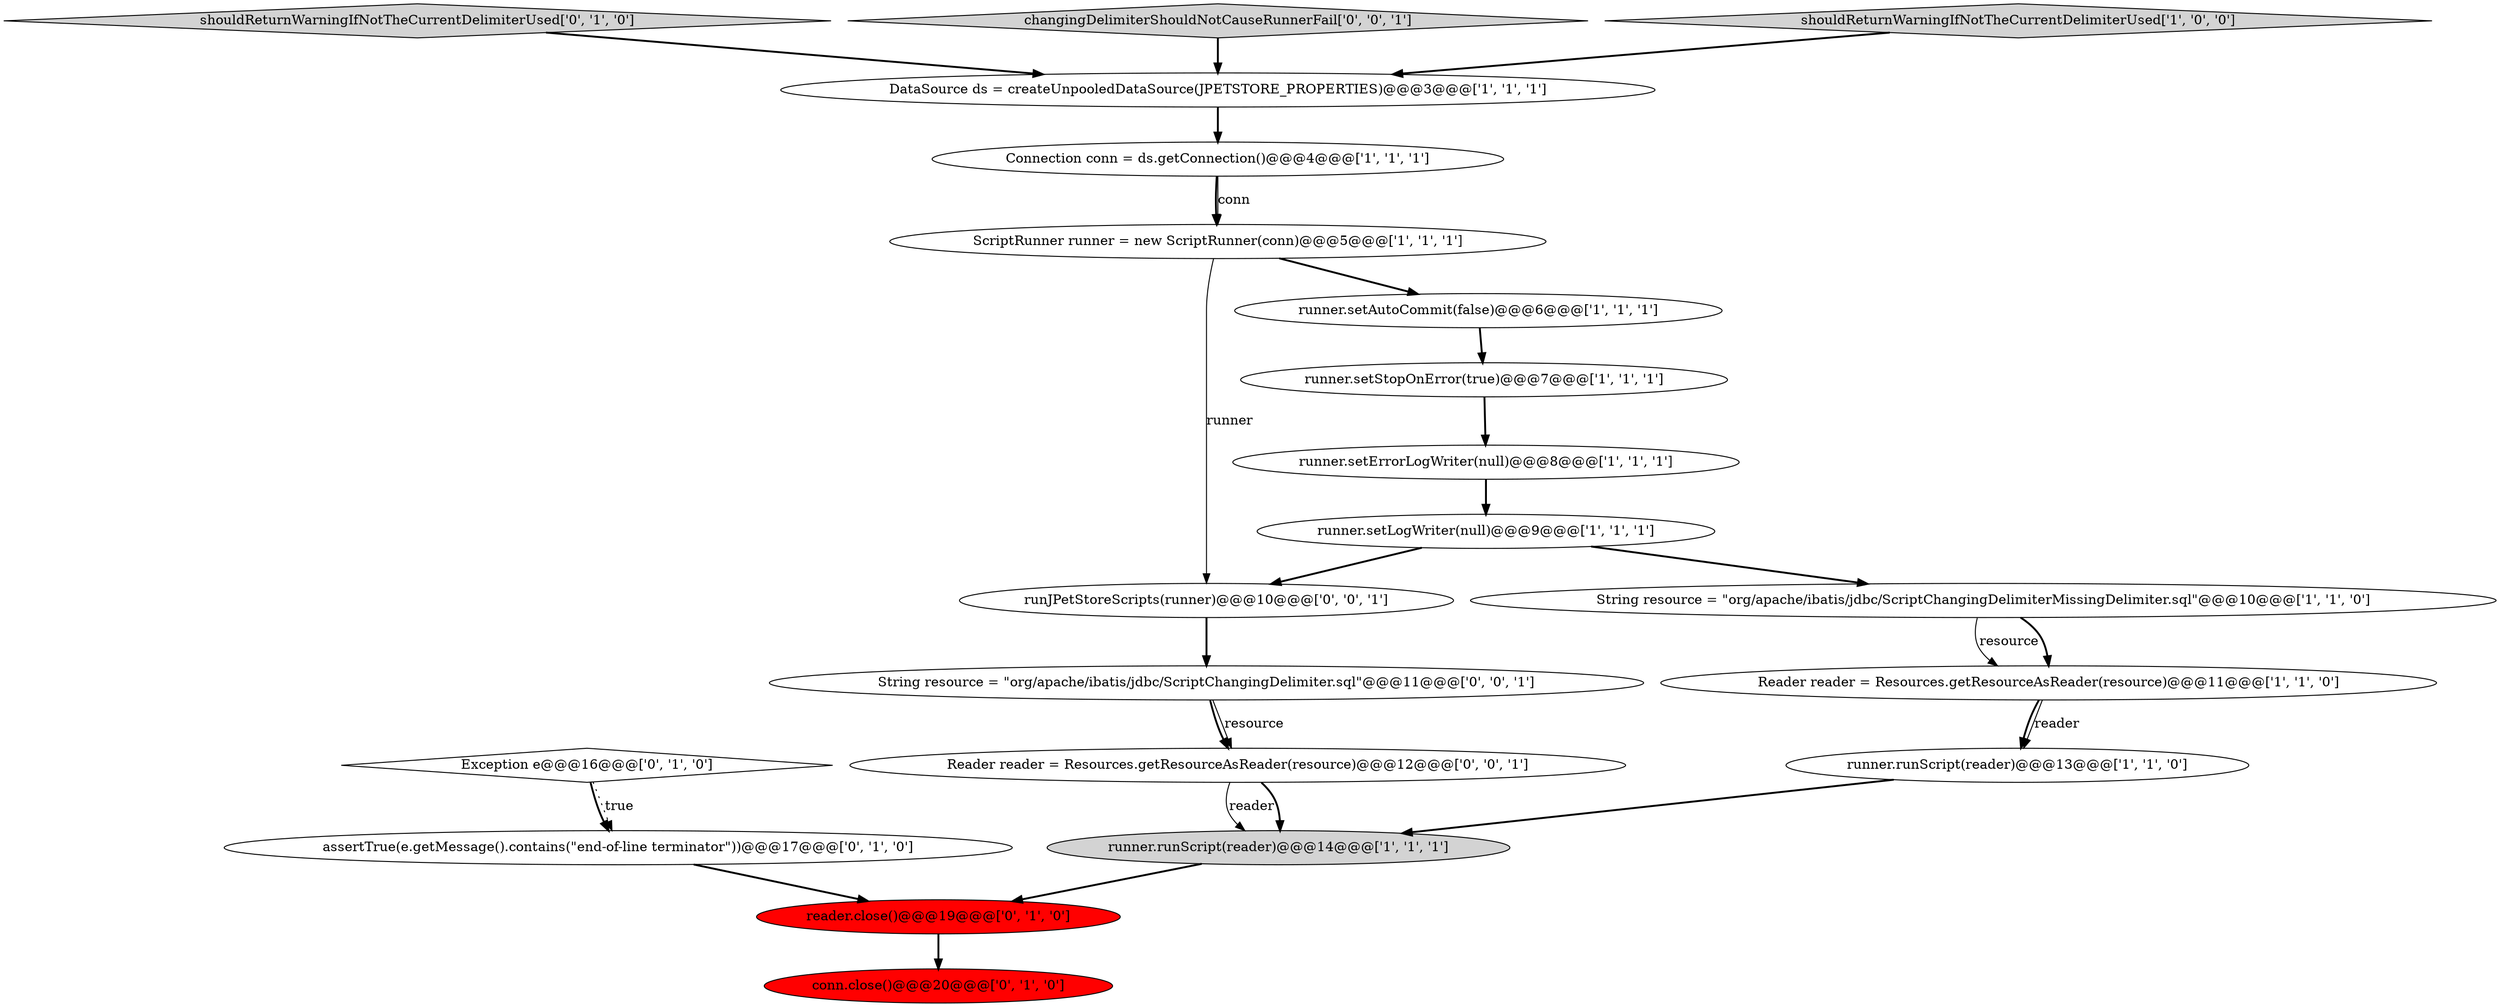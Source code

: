 digraph {
5 [style = filled, label = "Connection conn = ds.getConnection()@@@4@@@['1', '1', '1']", fillcolor = white, shape = ellipse image = "AAA0AAABBB1BBB"];
15 [style = filled, label = "reader.close()@@@19@@@['0', '1', '0']", fillcolor = red, shape = ellipse image = "AAA1AAABBB2BBB"];
12 [style = filled, label = "conn.close()@@@20@@@['0', '1', '0']", fillcolor = red, shape = ellipse image = "AAA1AAABBB2BBB"];
16 [style = filled, label = "assertTrue(e.getMessage().contains(\"end-of-line terminator\"))@@@17@@@['0', '1', '0']", fillcolor = white, shape = ellipse image = "AAA0AAABBB2BBB"];
0 [style = filled, label = "DataSource ds = createUnpooledDataSource(JPETSTORE_PROPERTIES)@@@3@@@['1', '1', '1']", fillcolor = white, shape = ellipse image = "AAA0AAABBB1BBB"];
13 [style = filled, label = "shouldReturnWarningIfNotTheCurrentDelimiterUsed['0', '1', '0']", fillcolor = lightgray, shape = diamond image = "AAA0AAABBB2BBB"];
19 [style = filled, label = "String resource = \"org/apache/ibatis/jdbc/ScriptChangingDelimiter.sql\"@@@11@@@['0', '0', '1']", fillcolor = white, shape = ellipse image = "AAA0AAABBB3BBB"];
3 [style = filled, label = "runner.runScript(reader)@@@14@@@['1', '1', '1']", fillcolor = lightgray, shape = ellipse image = "AAA0AAABBB1BBB"];
4 [style = filled, label = "runner.setErrorLogWriter(null)@@@8@@@['1', '1', '1']", fillcolor = white, shape = ellipse image = "AAA0AAABBB1BBB"];
2 [style = filled, label = "runner.setStopOnError(true)@@@7@@@['1', '1', '1']", fillcolor = white, shape = ellipse image = "AAA0AAABBB1BBB"];
20 [style = filled, label = "changingDelimiterShouldNotCauseRunnerFail['0', '0', '1']", fillcolor = lightgray, shape = diamond image = "AAA0AAABBB3BBB"];
14 [style = filled, label = "Exception e@@@16@@@['0', '1', '0']", fillcolor = white, shape = diamond image = "AAA0AAABBB2BBB"];
17 [style = filled, label = "Reader reader = Resources.getResourceAsReader(resource)@@@12@@@['0', '0', '1']", fillcolor = white, shape = ellipse image = "AAA0AAABBB3BBB"];
1 [style = filled, label = "Reader reader = Resources.getResourceAsReader(resource)@@@11@@@['1', '1', '0']", fillcolor = white, shape = ellipse image = "AAA0AAABBB1BBB"];
11 [style = filled, label = "shouldReturnWarningIfNotTheCurrentDelimiterUsed['1', '0', '0']", fillcolor = lightgray, shape = diamond image = "AAA0AAABBB1BBB"];
18 [style = filled, label = "runJPetStoreScripts(runner)@@@10@@@['0', '0', '1']", fillcolor = white, shape = ellipse image = "AAA0AAABBB3BBB"];
9 [style = filled, label = "ScriptRunner runner = new ScriptRunner(conn)@@@5@@@['1', '1', '1']", fillcolor = white, shape = ellipse image = "AAA0AAABBB1BBB"];
7 [style = filled, label = "runner.runScript(reader)@@@13@@@['1', '1', '0']", fillcolor = white, shape = ellipse image = "AAA0AAABBB1BBB"];
10 [style = filled, label = "String resource = \"org/apache/ibatis/jdbc/ScriptChangingDelimiterMissingDelimiter.sql\"@@@10@@@['1', '1', '0']", fillcolor = white, shape = ellipse image = "AAA0AAABBB1BBB"];
6 [style = filled, label = "runner.setLogWriter(null)@@@9@@@['1', '1', '1']", fillcolor = white, shape = ellipse image = "AAA0AAABBB1BBB"];
8 [style = filled, label = "runner.setAutoCommit(false)@@@6@@@['1', '1', '1']", fillcolor = white, shape = ellipse image = "AAA0AAABBB1BBB"];
14->16 [style = bold, label=""];
16->15 [style = bold, label=""];
5->9 [style = bold, label=""];
4->6 [style = bold, label=""];
6->18 [style = bold, label=""];
17->3 [style = solid, label="reader"];
10->1 [style = solid, label="resource"];
20->0 [style = bold, label=""];
18->19 [style = bold, label=""];
3->15 [style = bold, label=""];
19->17 [style = bold, label=""];
5->9 [style = solid, label="conn"];
9->8 [style = bold, label=""];
2->4 [style = bold, label=""];
1->7 [style = bold, label=""];
7->3 [style = bold, label=""];
1->7 [style = solid, label="reader"];
14->16 [style = dotted, label="true"];
11->0 [style = bold, label=""];
8->2 [style = bold, label=""];
6->10 [style = bold, label=""];
9->18 [style = solid, label="runner"];
17->3 [style = bold, label=""];
15->12 [style = bold, label=""];
10->1 [style = bold, label=""];
19->17 [style = solid, label="resource"];
0->5 [style = bold, label=""];
13->0 [style = bold, label=""];
}
